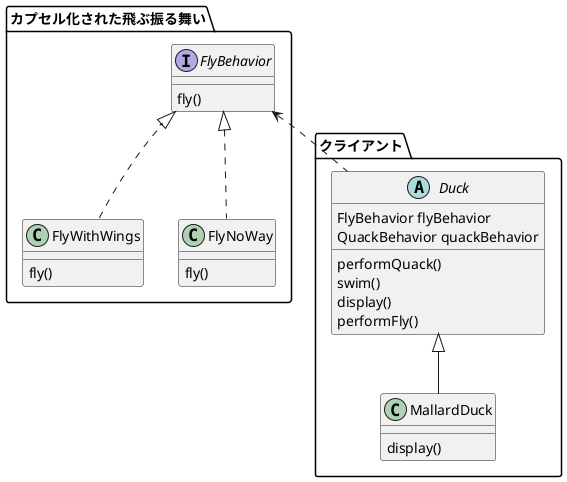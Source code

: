 @startuml Duck

package クライアント {
  abstract class Duck {
    {field} FlyBehavior flyBehavior
    {field} QuackBehavior quackBehavior
    {method} performQuack()
    {method} swim()
    {method} display()
    {method} performFly()
  }

  class MallardDuck {
    {method} display()
  }

  Duck <|-- MallardDuck
}

package カプセル化された飛ぶ振る舞い {
  interface FlyBehavior {
    {method} fly()
  }

  class FlyWithWings {
    {method} fly()
  }

  class FlyNoWay {
    {method} fly()
  }

  FlyBehavior <|.. FlyWithWings
  FlyBehavior <|.. FlyNoWay
}

FlyBehavior <.. Duck

@enduml